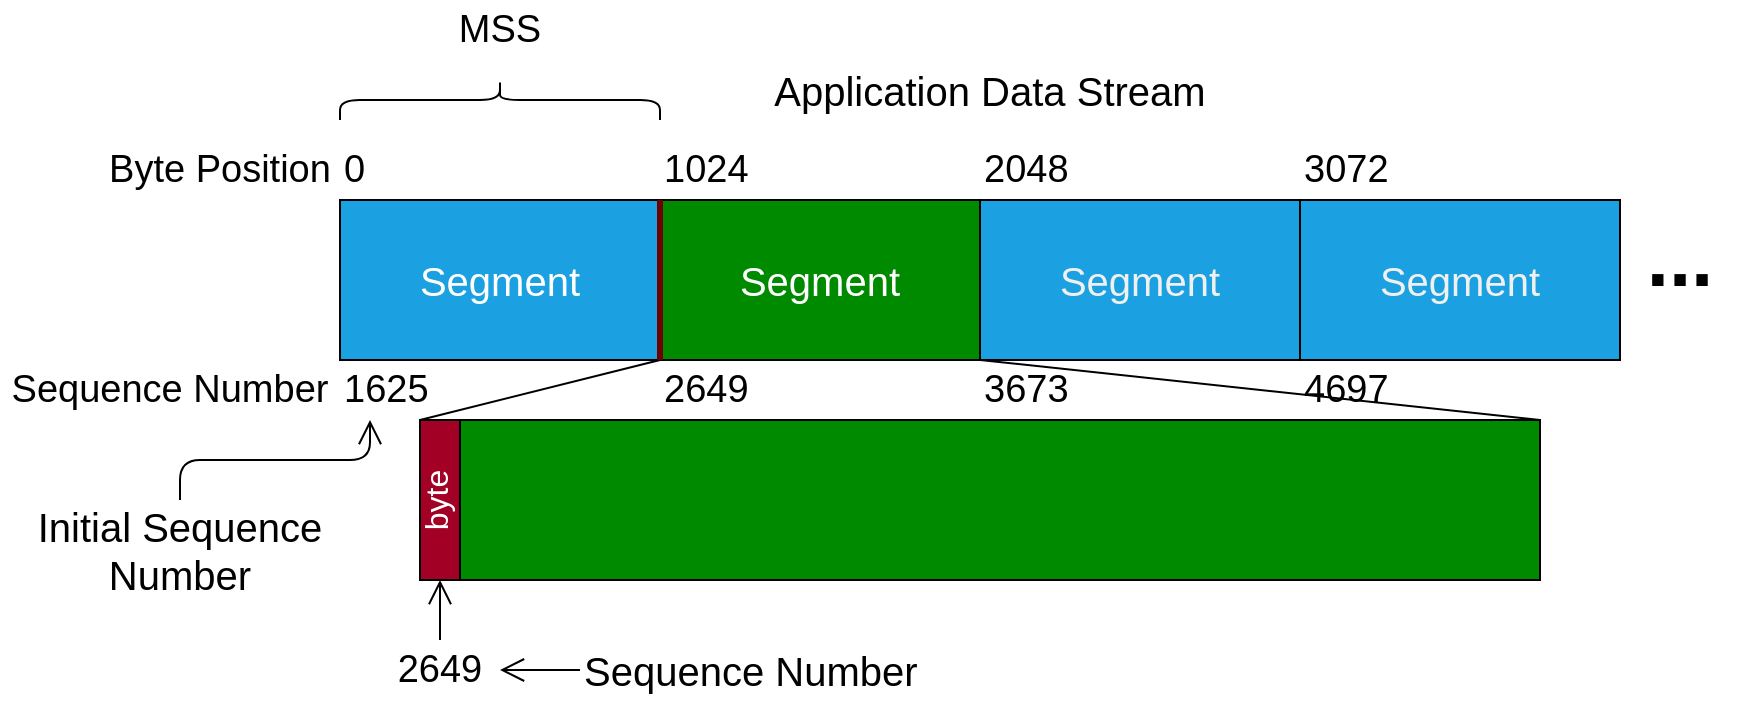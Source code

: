 <mxfile>
    <diagram id="ebnT_gr4g8JBUCboZGER" name="Page-1">
        <mxGraphModel dx="1982" dy="2610" grid="1" gridSize="10" guides="1" tooltips="1" connect="1" arrows="1" fold="1" page="1" pageScale="1" pageWidth="850" pageHeight="1100" math="0" shadow="0">
            <root>
                <mxCell id="0"/>
                <mxCell id="1" parent="0"/>
                <mxCell id="2" value="Segment" style="rounded=0;whiteSpace=wrap;html=1;fontSize=20;fillColor=#1ba1e2;fontColor=#ffffff;strokeColor=#000000;" parent="1" vertex="1">
                    <mxGeometry x="40" y="40" width="160" height="80" as="geometry"/>
                </mxCell>
                <mxCell id="3" value="Segment" style="rounded=0;whiteSpace=wrap;html=1;fontSize=20;fillColor=#008a00;fontColor=#ffffff;strokeColor=#000000;" parent="1" vertex="1">
                    <mxGeometry x="200" y="40" width="160" height="80" as="geometry"/>
                </mxCell>
                <mxCell id="4" value="&#10;&#10;&lt;span style=&quot;color: rgb(240, 240, 240); font-family: helvetica; font-size: 20px; font-style: normal; font-weight: 400; letter-spacing: normal; text-align: center; text-indent: 0px; text-transform: none; word-spacing: 0px; display: inline; float: none;&quot;&gt;Segment&lt;/span&gt;&#10;&#10;" style="rounded=0;whiteSpace=wrap;html=1;fontSize=20;fillColor=#1ba1e2;fontColor=#ffffff;strokeColor=#000000;labelBackgroundColor=none;" parent="1" vertex="1">
                    <mxGeometry x="360" y="40" width="160" height="80" as="geometry"/>
                </mxCell>
                <mxCell id="5" value="&#10;&#10;&lt;span style=&quot;color: rgb(240, 240, 240); font-family: helvetica; font-size: 20px; font-style: normal; font-weight: 400; letter-spacing: normal; text-align: center; text-indent: 0px; text-transform: none; word-spacing: 0px; display: inline; float: none;&quot;&gt;Segment&lt;/span&gt;&#10;&#10;" style="rounded=0;whiteSpace=wrap;html=1;fontSize=20;fillColor=#1ba1e2;fontColor=#ffffff;strokeColor=#000000;labelBackgroundColor=none;" parent="1" vertex="1">
                    <mxGeometry x="520" y="40" width="160" height="80" as="geometry"/>
                </mxCell>
                <mxCell id="6" value="" style="shape=curlyBracket;whiteSpace=wrap;html=1;rounded=1;flipH=1;rotation=-90;" parent="1" vertex="1">
                    <mxGeometry x="110" y="-90" width="20" height="160" as="geometry"/>
                </mxCell>
                <mxCell id="7" value="MSS" style="text;html=1;strokeColor=none;fillColor=none;align=center;verticalAlign=middle;whiteSpace=wrap;rounded=0;fontSize=19;" parent="1" vertex="1">
                    <mxGeometry x="90" y="-60" width="60" height="30" as="geometry"/>
                </mxCell>
                <mxCell id="9" value="..." style="text;html=1;strokeColor=none;fillColor=none;align=center;verticalAlign=bottom;whiteSpace=wrap;rounded=0;fontSize=40;fontStyle=1" parent="1" vertex="1">
                    <mxGeometry x="680" y="65" width="60" height="30" as="geometry"/>
                </mxCell>
                <mxCell id="10" value="Application Data Stream" style="text;html=1;strokeColor=none;fillColor=none;align=center;verticalAlign=middle;whiteSpace=wrap;rounded=0;fontSize=20;fontStyle=0" parent="1" vertex="1">
                    <mxGeometry x="230" y="-30" width="270" height="30" as="geometry"/>
                </mxCell>
                <mxCell id="12" value="0" style="text;html=1;strokeColor=none;fillColor=none;align=left;verticalAlign=middle;whiteSpace=wrap;rounded=0;fontSize=19;" parent="1" vertex="1">
                    <mxGeometry x="40" y="10" width="60" height="30" as="geometry"/>
                </mxCell>
                <mxCell id="14" value="1024" style="text;html=1;strokeColor=none;fillColor=none;align=left;verticalAlign=middle;whiteSpace=wrap;rounded=0;fontSize=19;" parent="1" vertex="1">
                    <mxGeometry x="200" y="10" width="60" height="30" as="geometry"/>
                </mxCell>
                <mxCell id="15" value="2048" style="text;html=1;strokeColor=none;fillColor=none;align=left;verticalAlign=middle;whiteSpace=wrap;rounded=0;fontSize=19;" parent="1" vertex="1">
                    <mxGeometry x="360" y="10" width="60" height="30" as="geometry"/>
                </mxCell>
                <mxCell id="16" value="3072" style="text;html=1;strokeColor=none;fillColor=none;align=left;verticalAlign=middle;whiteSpace=wrap;rounded=0;fontSize=19;" parent="1" vertex="1">
                    <mxGeometry x="520" y="10" width="60" height="30" as="geometry"/>
                </mxCell>
                <mxCell id="17" value="" style="rounded=0;whiteSpace=wrap;html=1;fontSize=20;fillColor=#008a00;fontColor=#ffffff;strokeColor=#000000;" parent="1" vertex="1">
                    <mxGeometry x="100" y="150" width="540" height="80" as="geometry"/>
                </mxCell>
                <mxCell id="18" value="" style="rounded=0;whiteSpace=wrap;html=1;fontSize=20;fillColor=#a20025;fontColor=#ffffff;strokeColor=#000000;" parent="1" vertex="1">
                    <mxGeometry x="80" y="150" width="20" height="80" as="geometry"/>
                </mxCell>
                <mxCell id="20" style="edgeStyle=none;html=1;exitX=0.5;exitY=0;exitDx=0;exitDy=0;entryX=0.5;entryY=1;entryDx=0;entryDy=0;fontSize=20;endArrow=open;endFill=0;endSize=10;" parent="1" source="19" target="18" edge="1">
                    <mxGeometry relative="1" as="geometry"/>
                </mxCell>
                <mxCell id="19" value="2649" style="text;html=1;strokeColor=none;fillColor=none;align=center;verticalAlign=middle;whiteSpace=wrap;rounded=0;fontSize=19;" parent="1" vertex="1">
                    <mxGeometry x="60" y="260" width="60" height="30" as="geometry"/>
                </mxCell>
                <mxCell id="22" style="edgeStyle=none;html=1;exitX=0;exitY=0.5;exitDx=0;exitDy=0;entryX=1;entryY=0.5;entryDx=0;entryDy=0;fontSize=20;endArrow=open;endFill=0;endSize=10;" parent="1" source="21" target="19" edge="1">
                    <mxGeometry relative="1" as="geometry"/>
                </mxCell>
                <mxCell id="21" value="Sequence Number" style="text;html=1;strokeColor=none;fillColor=none;align=left;verticalAlign=middle;whiteSpace=wrap;rounded=0;fontSize=20;fontStyle=0" parent="1" vertex="1">
                    <mxGeometry x="160" y="260" width="210" height="30" as="geometry"/>
                </mxCell>
                <mxCell id="23" value="" style="endArrow=none;html=1;fontSize=20;endSize=10;entryX=1;entryY=1;entryDx=0;entryDy=0;exitX=0;exitY=0;exitDx=0;exitDy=0;strokeColor=#000000;" parent="1" source="18" target="2" edge="1">
                    <mxGeometry width="50" height="50" relative="1" as="geometry">
                        <mxPoint x="100" y="170" as="sourcePoint"/>
                        <mxPoint x="150" y="120" as="targetPoint"/>
                    </mxGeometry>
                </mxCell>
                <mxCell id="24" value="" style="endArrow=none;html=1;fontSize=20;endSize=10;entryX=1;entryY=1;entryDx=0;entryDy=0;exitX=1;exitY=0;exitDx=0;exitDy=0;strokeColor=#000000;" parent="1" source="17" target="3" edge="1">
                    <mxGeometry width="50" height="50" relative="1" as="geometry">
                        <mxPoint x="90" y="210" as="sourcePoint"/>
                        <mxPoint x="210" y="130" as="targetPoint"/>
                    </mxGeometry>
                </mxCell>
                <mxCell id="25" value="" style="endArrow=none;html=1;fontSize=20;endSize=10;entryX=0;entryY=0;entryDx=0;entryDy=0;exitX=0;exitY=1;exitDx=0;exitDy=0;fillColor=#a20025;strokeColor=#6F0000;strokeWidth=3;" parent="1" source="3" target="3" edge="1">
                    <mxGeometry width="50" height="50" relative="1" as="geometry">
                        <mxPoint x="200" y="140" as="sourcePoint"/>
                        <mxPoint x="250" y="90" as="targetPoint"/>
                    </mxGeometry>
                </mxCell>
                <mxCell id="26" value="byte" style="text;html=1;strokeColor=none;fillColor=none;align=center;verticalAlign=bottom;whiteSpace=wrap;rounded=0;rotation=-90;fontSize=16;fontColor=#FFFFFF;" vertex="1" parent="1">
                    <mxGeometry x="60" y="180" width="60" height="20" as="geometry"/>
                </mxCell>
                <mxCell id="27" value="1625" style="text;html=1;strokeColor=none;fillColor=none;align=left;verticalAlign=middle;whiteSpace=wrap;rounded=0;fontSize=19;" vertex="1" parent="1">
                    <mxGeometry x="40" y="120" width="60" height="30" as="geometry"/>
                </mxCell>
                <mxCell id="28" value="Byte Position" style="text;html=1;strokeColor=none;fillColor=none;align=center;verticalAlign=middle;whiteSpace=wrap;rounded=0;fontSize=19;" vertex="1" parent="1">
                    <mxGeometry x="-80" y="10" width="120" height="30" as="geometry"/>
                </mxCell>
                <mxCell id="29" value="Sequence Number" style="text;html=1;strokeColor=none;fillColor=none;align=center;verticalAlign=middle;whiteSpace=wrap;rounded=0;fontSize=19;" vertex="1" parent="1">
                    <mxGeometry x="-130" y="120" width="170" height="30" as="geometry"/>
                </mxCell>
                <mxCell id="30" value="2649" style="text;html=1;strokeColor=none;fillColor=none;align=left;verticalAlign=middle;whiteSpace=wrap;rounded=0;fontSize=19;" vertex="1" parent="1">
                    <mxGeometry x="200" y="120" width="60" height="30" as="geometry"/>
                </mxCell>
                <mxCell id="31" value="3673" style="text;html=1;strokeColor=none;fillColor=none;align=left;verticalAlign=middle;whiteSpace=wrap;rounded=0;fontSize=19;" vertex="1" parent="1">
                    <mxGeometry x="360" y="120" width="60" height="30" as="geometry"/>
                </mxCell>
                <mxCell id="32" value="4697" style="text;html=1;strokeColor=none;fillColor=none;align=left;verticalAlign=middle;whiteSpace=wrap;rounded=0;fontSize=19;" vertex="1" parent="1">
                    <mxGeometry x="520" y="120" width="60" height="30" as="geometry"/>
                </mxCell>
                <mxCell id="34" style="edgeStyle=orthogonalEdgeStyle;html=1;exitX=0.5;exitY=0;exitDx=0;exitDy=0;entryX=0.25;entryY=1;entryDx=0;entryDy=0;fontSize=16;fontColor=#FFFFFF;endSize=10;endArrow=open;endFill=0;" edge="1" parent="1" source="33" target="27">
                    <mxGeometry relative="1" as="geometry"/>
                </mxCell>
                <mxCell id="33" value="Initial Sequence Number" style="text;html=1;strokeColor=none;fillColor=none;align=center;verticalAlign=middle;whiteSpace=wrap;rounded=0;fontSize=20;fontStyle=0" vertex="1" parent="1">
                    <mxGeometry x="-130" y="190" width="180" height="50" as="geometry"/>
                </mxCell>
            </root>
        </mxGraphModel>
    </diagram>
</mxfile>